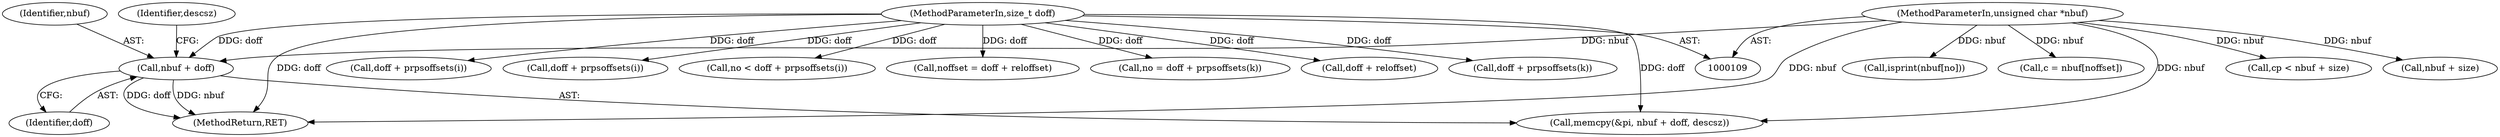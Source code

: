 digraph "0_file_a642587a9c9e2dd7feacdf513c3643ce26ad3c22@pointer" {
"1000254" [label="(Call,nbuf + doff)"];
"1000111" [label="(MethodParameterIn,unsigned char *nbuf)"];
"1000117" [label="(MethodParameterIn,size_t doff)"];
"1000299" [label="(Call,noffset = doff + reloffset)"];
"1000383" [label="(Call,no = doff + prpsoffsets(k))"];
"1000301" [label="(Call,doff + reloffset)"];
"1000111" [label="(MethodParameterIn,unsigned char *nbuf)"];
"1000117" [label="(MethodParameterIn,size_t doff)"];
"1000385" [label="(Call,doff + prpsoffsets(k))"];
"1000417" [label="(Call,doff + prpsoffsets(i))"];
"1000251" [label="(Call,memcpy(&pi, nbuf + doff, descsz))"];
"1000255" [label="(Identifier,nbuf)"];
"1000477" [label="(MethodReturn,RET)"];
"1000428" [label="(Call,nbuf + size)"];
"1000391" [label="(Call,doff + prpsoffsets(i))"];
"1000401" [label="(Call,isprint(nbuf[no]))"];
"1000389" [label="(Call,no < doff + prpsoffsets(i))"];
"1000257" [label="(Identifier,descsz)"];
"1000331" [label="(Call,c = nbuf[noffset])"];
"1000426" [label="(Call,cp < nbuf + size)"];
"1000256" [label="(Identifier,doff)"];
"1000254" [label="(Call,nbuf + doff)"];
"1000254" -> "1000251"  [label="AST: "];
"1000254" -> "1000256"  [label="CFG: "];
"1000255" -> "1000254"  [label="AST: "];
"1000256" -> "1000254"  [label="AST: "];
"1000257" -> "1000254"  [label="CFG: "];
"1000254" -> "1000477"  [label="DDG: nbuf"];
"1000254" -> "1000477"  [label="DDG: doff"];
"1000111" -> "1000254"  [label="DDG: nbuf"];
"1000117" -> "1000254"  [label="DDG: doff"];
"1000111" -> "1000109"  [label="AST: "];
"1000111" -> "1000477"  [label="DDG: nbuf"];
"1000111" -> "1000251"  [label="DDG: nbuf"];
"1000111" -> "1000331"  [label="DDG: nbuf"];
"1000111" -> "1000401"  [label="DDG: nbuf"];
"1000111" -> "1000426"  [label="DDG: nbuf"];
"1000111" -> "1000428"  [label="DDG: nbuf"];
"1000117" -> "1000109"  [label="AST: "];
"1000117" -> "1000477"  [label="DDG: doff"];
"1000117" -> "1000251"  [label="DDG: doff"];
"1000117" -> "1000299"  [label="DDG: doff"];
"1000117" -> "1000301"  [label="DDG: doff"];
"1000117" -> "1000383"  [label="DDG: doff"];
"1000117" -> "1000385"  [label="DDG: doff"];
"1000117" -> "1000389"  [label="DDG: doff"];
"1000117" -> "1000391"  [label="DDG: doff"];
"1000117" -> "1000417"  [label="DDG: doff"];
}
